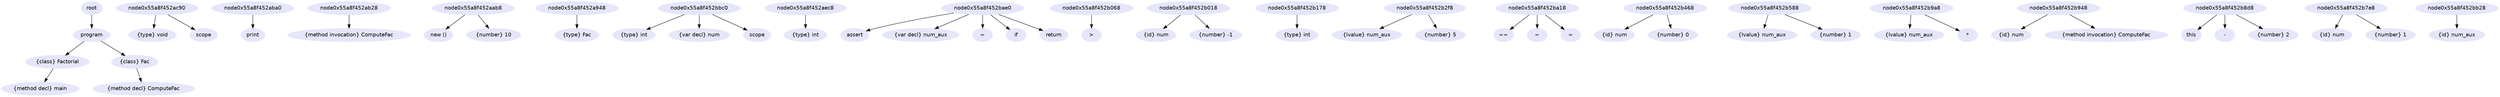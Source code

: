 digraph program {
graph [nodesep=0.5];
node [fontname="Helvetica", color="Lavender", style="filled"];node0 [label="root"];
node0x55a8f452ad80 [label="program"];
node0 -> node0x55a8f452ad80
node0x55a8f452acc0 [label="{class} Factorial"];
node0x55a8f452ad80 -> node0x55a8f452acc0
node0x55a8f452ac30 [label="{method decl} main"];
node0x55a8f452acc0 -> node0x55a8f452ac30
node0x55a8f452abd0 [label="{type} void"];
node0x55a8f452ac90 -> node0x55a8f452abd0
node0x55a8f452ab80 [label="scope"];
node0x55a8f452ac90 -> node0x55a8f452ab80
node0x55a8f452ab10 [label="print"];
node0x55a8f452aba0 -> node0x55a8f452ab10
node0x55a8f452aa50 [label="{method invocation} ComputeFac"];
node0x55a8f452ab28 -> node0x55a8f452aa50
node0x55a8f452a930 [label="new ()"];
node0x55a8f452aab8 -> node0x55a8f452a930
node0x55a8f452a980 [label="{type} Fac"];
node0x55a8f452a948 -> node0x55a8f452a980
node0x55a8f452a9e0 [label="{number} 10"];
node0x55a8f452aab8 -> node0x55a8f452a9e0
node0x55a8f452bcb0 [label="{class} Fac"];
node0x55a8f452ad80 -> node0x55a8f452bcb0
node0x55a8f452bb60 [label="{method decl} ComputeFac"];
node0x55a8f452bcb0 -> node0x55a8f452bb60
node0x55a8f452add0 [label="{type} int"];
node0x55a8f452bbc0 -> node0x55a8f452add0
node0x55a8f452ae90 [label="{var decl} num"];
node0x55a8f452bbc0 -> node0x55a8f452ae90
node0x55a8f452ae30 [label="{type} int"];
node0x55a8f452aec8 -> node0x55a8f452ae30
node0x55a8f452bac0 [label="scope"];
node0x55a8f452bbc0 -> node0x55a8f452bac0
node0x55a8f452b050 [label="assert"];
node0x55a8f452bae0 -> node0x55a8f452b050
node0x55a8f452afe0 [label=">"];
node0x55a8f452b068 -> node0x55a8f452afe0
node0x55a8f452af20 [label="{id} num"];
node0x55a8f452b018 -> node0x55a8f452af20
node0x55a8f452af90 [label="{number} -1"];
node0x55a8f452b018 -> node0x55a8f452af90
node0x55a8f452b140 [label="{var decl} num_aux"];
node0x55a8f452bae0 -> node0x55a8f452b140
node0x55a8f452b0e0 [label="{type} int"];
node0x55a8f452b178 -> node0x55a8f452b0e0
node0x55a8f452b2d0 [label="="];
node0x55a8f452bae0 -> node0x55a8f452b2d0
node0x55a8f452b210 [label="{lvalue} num_aux"];
node0x55a8f452b2f8 -> node0x55a8f452b210
node0x55a8f452b280 [label="{number} 5"];
node0x55a8f452b2f8 -> node0x55a8f452b280
node0x55a8f452b9e0 [label="if"];
node0x55a8f452bae0 -> node0x55a8f452b9e0
node0x55a8f452b430 [label="=="];
node0x55a8f452ba18 -> node0x55a8f452b430
node0x55a8f452b3c0 [label="{id} num"];
node0x55a8f452b468 -> node0x55a8f452b3c0
node0x55a8f452b330 [label="{number} 0"];
node0x55a8f452b468 -> node0x55a8f452b330
node0x55a8f452b560 [label="="];
node0x55a8f452ba18 -> node0x55a8f452b560
node0x55a8f452b4a0 [label="{lvalue} num_aux"];
node0x55a8f452b588 -> node0x55a8f452b4a0
node0x55a8f452b510 [label="{number} 1"];
node0x55a8f452b588 -> node0x55a8f452b510
node0x55a8f452b980 [label="="];
node0x55a8f452ba18 -> node0x55a8f452b980
node0x55a8f452b5c0 [label="{lvalue} num_aux"];
node0x55a8f452b9a8 -> node0x55a8f452b5c0
node0x55a8f452b910 [label="*"];
node0x55a8f452b9a8 -> node0x55a8f452b910
node0x55a8f452b630 [label="{id} num"];
node0x55a8f452b948 -> node0x55a8f452b630
node0x55a8f452b870 [label="{method invocation} ComputeFac"];
node0x55a8f452b948 -> node0x55a8f452b870
node0x55a8f452b6a0 [label="this"];
node0x55a8f452b8d8 -> node0x55a8f452b6a0
node0x55a8f452b7b0 [label="-"];
node0x55a8f452b8d8 -> node0x55a8f452b7b0
node0x55a8f452b6f0 [label="{id} num"];
node0x55a8f452b7e8 -> node0x55a8f452b6f0
node0x55a8f452b760 [label="{number} 1"];
node0x55a8f452b7e8 -> node0x55a8f452b760
node0x55a8f452b820 [label="{number} 2"];
node0x55a8f452b8d8 -> node0x55a8f452b820
node0x55a8f452bb10 [label="return"];
node0x55a8f452bae0 -> node0x55a8f452bb10
node0x55a8f452ba50 [label="{id} num_aux"];
node0x55a8f452bb28 -> node0x55a8f452ba50
}
